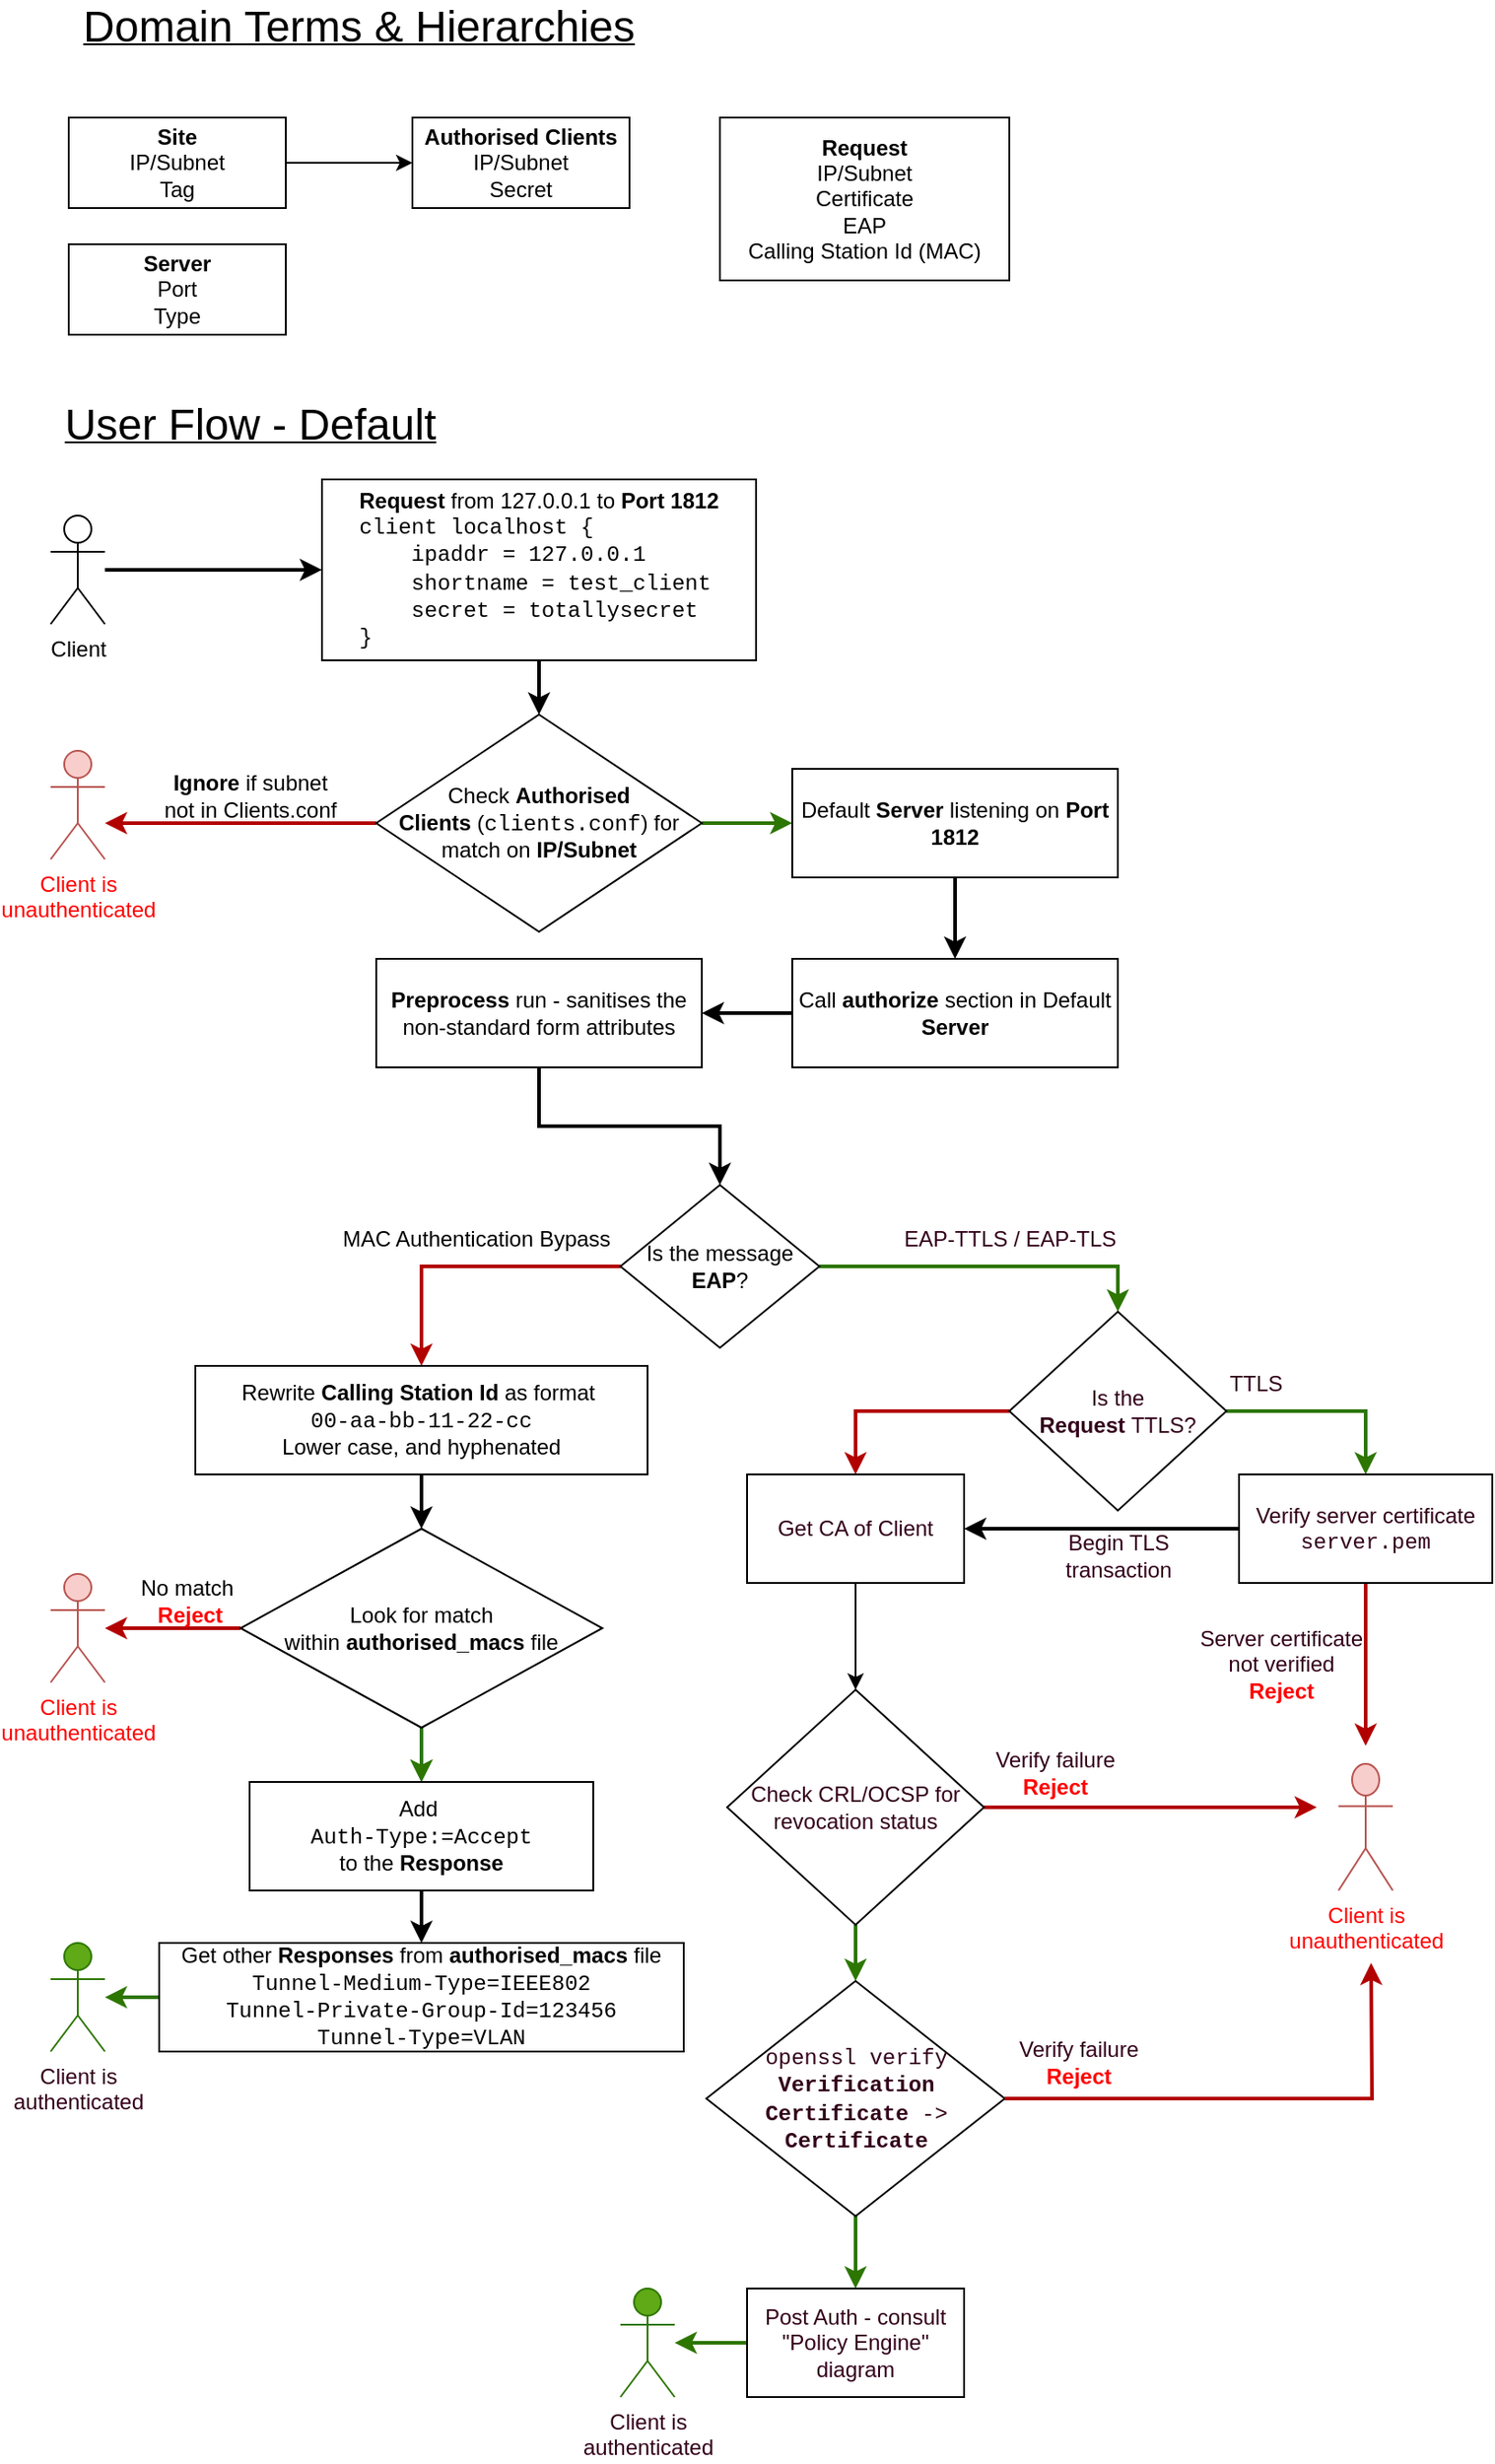<mxfile version="14.9.9" type="device"><diagram id="Du-a1JDoJAn4Pr15lbHw" name="Page-1"><mxGraphModel dx="2703" dy="1683" grid="1" gridSize="10" guides="1" tooltips="1" connect="1" arrows="1" fold="1" page="1" pageScale="1" pageWidth="827" pageHeight="1169" math="0" shadow="0"><root><mxCell id="0"/><mxCell id="1" parent="0"/><mxCell id="gJeypE9olJQ29vzTaXXk-9" value="" style="edgeStyle=orthogonalEdgeStyle;rounded=0;orthogonalLoop=1;jettySize=auto;html=1;" parent="1" source="gJeypE9olJQ29vzTaXXk-10" target="gJeypE9olJQ29vzTaXXk-11" edge="1"><mxGeometry relative="1" as="geometry"/></mxCell><mxCell id="gJeypE9olJQ29vzTaXXk-10" value="&lt;b&gt;Site&lt;br&gt;&lt;/b&gt;IP/Subnet&lt;br&gt;Tag" style="rounded=0;whiteSpace=wrap;html=1;" parent="1" vertex="1"><mxGeometry x="40" y="100" width="120" height="50" as="geometry"/></mxCell><mxCell id="gJeypE9olJQ29vzTaXXk-11" value="&lt;b&gt;Authorised Clients&lt;/b&gt;&lt;br&gt;IP/Subnet&lt;br&gt;Secret" style="whiteSpace=wrap;html=1;rounded=0;" parent="1" vertex="1"><mxGeometry x="230" y="100" width="120" height="50" as="geometry"/></mxCell><mxCell id="gJeypE9olJQ29vzTaXXk-12" value="&lt;font style=&quot;font-size: 24px&quot;&gt;Domain Terms &amp;amp; Hierarchies&lt;/font&gt;" style="text;html=1;align=center;verticalAlign=middle;resizable=0;points=[];autosize=1;strokeColor=none;fontStyle=4" parent="1" vertex="1"><mxGeometry x="40" y="40" width="320" height="20" as="geometry"/></mxCell><mxCell id="gJeypE9olJQ29vzTaXXk-15" value="&lt;font style=&quot;font-size: 24px&quot;&gt;User Flow - Default&lt;/font&gt;" style="text;html=1;align=center;verticalAlign=middle;resizable=0;points=[];autosize=1;strokeColor=none;fontStyle=4" parent="1" vertex="1"><mxGeometry x="30" y="260" width="220" height="20" as="geometry"/></mxCell><mxCell id="gJeypE9olJQ29vzTaXXk-16" style="edgeStyle=orthogonalEdgeStyle;rounded=0;orthogonalLoop=1;jettySize=auto;html=1;entryX=0;entryY=0.5;entryDx=0;entryDy=0;strokeWidth=2;" parent="1" source="gJeypE9olJQ29vzTaXXk-17" target="gJeypE9olJQ29vzTaXXk-19" edge="1"><mxGeometry relative="1" as="geometry"><mxPoint x="210" y="300" as="targetPoint"/></mxGeometry></mxCell><mxCell id="gJeypE9olJQ29vzTaXXk-17" value="Client" style="shape=umlActor;verticalLabelPosition=bottom;verticalAlign=top;html=1;outlineConnect=0;" parent="1" vertex="1"><mxGeometry x="30" y="320" width="30" height="60" as="geometry"/></mxCell><mxCell id="gJeypE9olJQ29vzTaXXk-18" style="edgeStyle=orthogonalEdgeStyle;rounded=0;orthogonalLoop=1;jettySize=auto;html=1;strokeWidth=2;entryX=0.5;entryY=0;entryDx=0;entryDy=0;" parent="1" source="gJeypE9olJQ29vzTaXXk-19" target="gJeypE9olJQ29vzTaXXk-28" edge="1"><mxGeometry relative="1" as="geometry"><mxPoint x="300" y="440" as="targetPoint"/></mxGeometry></mxCell><mxCell id="gJeypE9olJQ29vzTaXXk-19" value="&lt;div style=&quot;text-align: left&quot;&gt;&lt;b&gt;Request&lt;/b&gt; from 127.0.0.1 to&lt;b&gt;&amp;nbsp;Port 1812&lt;/b&gt;&lt;/div&gt;&lt;font face=&quot;Courier New&quot;&gt;&lt;div style=&quot;text-align: left&quot;&gt;&lt;span&gt;client localhost {&lt;/span&gt;&lt;br&gt;&lt;/div&gt;&lt;/font&gt;&lt;div style=&quot;text-align: left&quot;&gt;&lt;span&gt;&lt;font face=&quot;Courier New&quot;&gt;&amp;nbsp; &amp;nbsp; ipaddr = 127.0.0.1&lt;/font&gt;&lt;/span&gt;&lt;/div&gt;&lt;div style=&quot;text-align: left&quot;&gt;&lt;span&gt;&lt;font face=&quot;Courier New&quot;&gt;&amp;nbsp; &amp;nbsp; shortname = test_client&lt;/font&gt;&lt;/span&gt;&lt;/div&gt;&lt;div style=&quot;text-align: left&quot;&gt;&lt;span&gt;&lt;font face=&quot;Courier New&quot;&gt;&amp;nbsp; &amp;nbsp; secret = totallysecret&lt;/font&gt;&lt;/span&gt;&lt;/div&gt;&lt;div style=&quot;text-align: left&quot;&gt;&lt;span&gt;&lt;font face=&quot;Courier New&quot;&gt;}&lt;/font&gt;&lt;/span&gt;&lt;/div&gt;" style="rounded=0;whiteSpace=wrap;html=1;" parent="1" vertex="1"><mxGeometry x="180" y="300" width="240" height="100" as="geometry"/></mxCell><mxCell id="gJeypE9olJQ29vzTaXXk-23" value="" style="edgeStyle=orthogonalEdgeStyle;rounded=0;orthogonalLoop=1;jettySize=auto;html=1;strokeWidth=2;fillColor=#60a917;strokeColor=#2D7600;" parent="1" source="gJeypE9olJQ29vzTaXXk-28" target="gJeypE9olJQ29vzTaXXk-22" edge="1"><mxGeometry relative="1" as="geometry"><mxPoint x="300" y="500" as="sourcePoint"/></mxGeometry></mxCell><mxCell id="gJeypE9olJQ29vzTaXXk-21" value="&lt;b&gt;Server&lt;br&gt;&lt;/b&gt;Port&lt;br&gt;Type" style="rounded=0;whiteSpace=wrap;html=1;" parent="1" vertex="1"><mxGeometry x="40" y="170" width="120" height="50" as="geometry"/></mxCell><mxCell id="gJeypE9olJQ29vzTaXXk-33" value="" style="edgeStyle=orthogonalEdgeStyle;rounded=0;orthogonalLoop=1;jettySize=auto;html=1;strokeWidth=2;" parent="1" source="gJeypE9olJQ29vzTaXXk-22" target="gJeypE9olJQ29vzTaXXk-32" edge="1"><mxGeometry relative="1" as="geometry"/></mxCell><mxCell id="gJeypE9olJQ29vzTaXXk-22" value="Default &lt;b&gt;Server&lt;/b&gt;&amp;nbsp;listening on &lt;b&gt;Port 1812&lt;/b&gt;" style="whiteSpace=wrap;html=1;rounded=0;" parent="1" vertex="1"><mxGeometry x="440" y="460" width="180" height="60" as="geometry"/></mxCell><mxCell id="gJeypE9olJQ29vzTaXXk-24" style="edgeStyle=orthogonalEdgeStyle;rounded=0;orthogonalLoop=1;jettySize=auto;html=1;fillColor=#e51400;strokeColor=#B20000;strokeWidth=2;exitX=0;exitY=0.5;exitDx=0;exitDy=0;" parent="1" edge="1"><mxGeometry relative="1" as="geometry"><mxPoint x="60" y="490" as="targetPoint"/><mxPoint x="210" y="490" as="sourcePoint"/></mxGeometry></mxCell><mxCell id="gJeypE9olJQ29vzTaXXk-25" value="&lt;b&gt;Ignore&lt;/b&gt; if subnet &lt;br&gt;not in Clients.conf" style="text;html=1;align=center;verticalAlign=middle;resizable=0;points=[];autosize=1;strokeColor=none;" parent="1" vertex="1"><mxGeometry x="85" y="460" width="110" height="30" as="geometry"/></mxCell><mxCell id="gJeypE9olJQ29vzTaXXk-26" value="&lt;font color=&quot;#ff0000&quot;&gt;Client is &lt;br&gt;unauthenticated&lt;/font&gt;" style="shape=umlActor;verticalLabelPosition=bottom;verticalAlign=top;html=1;outlineConnect=0;fillColor=#f8cecc;strokeColor=#b85450;" parent="1" vertex="1"><mxGeometry x="30" y="450" width="30" height="60" as="geometry"/></mxCell><mxCell id="gJeypE9olJQ29vzTaXXk-28" value="&lt;span style=&quot;background-color: rgb(255 , 255 , 255)&quot;&gt;&lt;span style=&quot;color: rgb(0 , 0 , 0) ; font-family: &amp;#34;helvetica&amp;#34; ; font-size: 12px ; font-style: normal ; font-weight: 400 ; letter-spacing: normal ; text-align: center ; text-indent: 0px ; text-transform: none ; word-spacing: 0px ; display: inline ; float: none&quot;&gt;Check&amp;nbsp;&lt;/span&gt;&lt;b style=&quot;color: rgb(0 , 0 , 0) ; font-family: &amp;#34;helvetica&amp;#34; ; font-size: 12px ; font-style: normal ; letter-spacing: normal ; text-align: center ; text-indent: 0px ; text-transform: none ; word-spacing: 0px&quot;&gt;Authorised Clients&lt;span&gt;&amp;nbsp;&lt;/span&gt;&lt;/b&gt;&lt;span style=&quot;color: rgb(0 , 0 , 0) ; font-family: &amp;#34;helvetica&amp;#34; ; font-size: 12px ; font-style: normal ; font-weight: 400 ; letter-spacing: normal ; text-align: center ; text-indent: 0px ; text-transform: none ; word-spacing: 0px ; display: inline ; float: none&quot;&gt;(&lt;/span&gt;&lt;font face=&quot;Courier New&quot; style=&quot;color: rgb(0 , 0 , 0) ; font-size: 12px ; font-style: normal ; font-weight: 400 ; letter-spacing: normal ; text-align: center ; text-indent: 0px ; text-transform: none ; word-spacing: 0px&quot;&gt;clients.conf&lt;/font&gt;&lt;span style=&quot;color: rgb(0 , 0 , 0) ; font-family: &amp;#34;helvetica&amp;#34; ; font-size: 12px ; font-style: normal ; font-weight: 400 ; letter-spacing: normal ; text-align: center ; text-indent: 0px ; text-transform: none ; word-spacing: 0px ; display: inline ; float: none&quot;&gt;) for match on&lt;span&gt;&amp;nbsp;&lt;/span&gt;&lt;/span&gt;&lt;b style=&quot;color: rgb(0 , 0 , 0) ; font-family: &amp;#34;helvetica&amp;#34; ; font-size: 12px ; font-style: normal ; letter-spacing: normal ; text-align: center ; text-indent: 0px ; text-transform: none ; word-spacing: 0px&quot;&gt;IP/Subnet&lt;/b&gt;&lt;/span&gt;" style="rhombus;whiteSpace=wrap;html=1;align=center;" parent="1" vertex="1"><mxGeometry x="210" y="430" width="180" height="120" as="geometry"/></mxCell><mxCell id="gJeypE9olJQ29vzTaXXk-35" value="" style="edgeStyle=orthogonalEdgeStyle;rounded=0;orthogonalLoop=1;jettySize=auto;html=1;strokeWidth=2;" parent="1" source="gJeypE9olJQ29vzTaXXk-32" target="gJeypE9olJQ29vzTaXXk-34" edge="1"><mxGeometry relative="1" as="geometry"/></mxCell><mxCell id="gJeypE9olJQ29vzTaXXk-32" value="Call &lt;b&gt;authorize &lt;/b&gt;section in Default &lt;b&gt;Server&lt;/b&gt;" style="whiteSpace=wrap;html=1;rounded=0;" parent="1" vertex="1"><mxGeometry x="440" y="565" width="180" height="60" as="geometry"/></mxCell><mxCell id="gJeypE9olJQ29vzTaXXk-41" value="" style="edgeStyle=orthogonalEdgeStyle;rounded=0;orthogonalLoop=1;jettySize=auto;html=1;strokeWidth=2;" parent="1" source="gJeypE9olJQ29vzTaXXk-34" target="gJeypE9olJQ29vzTaXXk-40" edge="1"><mxGeometry relative="1" as="geometry"/></mxCell><mxCell id="gJeypE9olJQ29vzTaXXk-34" value="&lt;b&gt;Preprocess &lt;/b&gt;run - sanitises the non-standard form attributes" style="whiteSpace=wrap;html=1;rounded=0;" parent="1" vertex="1"><mxGeometry x="210" y="565" width="180" height="60" as="geometry"/></mxCell><mxCell id="gJeypE9olJQ29vzTaXXk-43" value="" style="edgeStyle=orthogonalEdgeStyle;rounded=0;orthogonalLoop=1;jettySize=auto;html=1;strokeWidth=2;fillColor=#e51400;strokeColor=#B20000;exitX=0;exitY=0.5;exitDx=0;exitDy=0;" parent="1" source="gJeypE9olJQ29vzTaXXk-40" target="gJeypE9olJQ29vzTaXXk-42" edge="1"><mxGeometry relative="1" as="geometry"/></mxCell><mxCell id="gJeypE9olJQ29vzTaXXk-46" value="" style="edgeStyle=orthogonalEdgeStyle;rounded=0;orthogonalLoop=1;jettySize=auto;html=1;strokeWidth=2;fillColor=#60a917;strokeColor=#2D7600;entryX=0.5;entryY=0;entryDx=0;entryDy=0;" parent="1" source="gJeypE9olJQ29vzTaXXk-40" target="gJeypE9olJQ29vzTaXXk-67" edge="1"><mxGeometry relative="1" as="geometry"><mxPoint x="690" y="790" as="targetPoint"/></mxGeometry></mxCell><mxCell id="gJeypE9olJQ29vzTaXXk-40" value="Is the message &lt;b&gt;EAP&lt;/b&gt;?" style="rhombus;whiteSpace=wrap;html=1;rounded=0;" parent="1" vertex="1"><mxGeometry x="345" y="690" width="110" height="90" as="geometry"/></mxCell><mxCell id="gJeypE9olJQ29vzTaXXk-49" value="" style="edgeStyle=orthogonalEdgeStyle;rounded=0;orthogonalLoop=1;jettySize=auto;html=1;strokeWidth=2;entryX=0.5;entryY=0;entryDx=0;entryDy=0;" parent="1" source="gJeypE9olJQ29vzTaXXk-42" target="gJeypE9olJQ29vzTaXXk-50" edge="1"><mxGeometry relative="1" as="geometry"><mxPoint x="235" y="890" as="targetPoint"/></mxGeometry></mxCell><mxCell id="gJeypE9olJQ29vzTaXXk-42" value="Rewrite &lt;b&gt;Calling Station Id &lt;/b&gt;as format&amp;nbsp;&lt;br&gt;&lt;font face=&quot;Courier New&quot;&gt;00-aa-bb-11-22-cc&lt;/font&gt;&lt;br&gt;Lower case, and hyphenated" style="whiteSpace=wrap;html=1;rounded=0;" parent="1" vertex="1"><mxGeometry x="110" y="790" width="250" height="60" as="geometry"/></mxCell><mxCell id="gJeypE9olJQ29vzTaXXk-44" value="MAC Authentication Bypass" style="text;html=1;align=center;verticalAlign=middle;resizable=0;points=[];autosize=1;strokeColor=none;" parent="1" vertex="1"><mxGeometry x="185" y="710" width="160" height="20" as="geometry"/></mxCell><mxCell id="gJeypE9olJQ29vzTaXXk-53" value="" style="edgeStyle=orthogonalEdgeStyle;rounded=0;orthogonalLoop=1;jettySize=auto;html=1;strokeWidth=2;exitX=0;exitY=0.5;exitDx=0;exitDy=0;fillColor=#e51400;strokeColor=#B20000;" parent="1" source="gJeypE9olJQ29vzTaXXk-50" target="gJeypE9olJQ29vzTaXXk-55" edge="1"><mxGeometry relative="1" as="geometry"><mxPoint x="90" y="970" as="targetPoint"/></mxGeometry></mxCell><mxCell id="gJeypE9olJQ29vzTaXXk-57" value="" style="edgeStyle=orthogonalEdgeStyle;rounded=0;orthogonalLoop=1;jettySize=auto;html=1;strokeWidth=2;fillColor=#60a917;strokeColor=#2D7600;" parent="1" source="gJeypE9olJQ29vzTaXXk-50" target="gJeypE9olJQ29vzTaXXk-56" edge="1"><mxGeometry relative="1" as="geometry"/></mxCell><mxCell id="gJeypE9olJQ29vzTaXXk-62" value="" style="edgeStyle=orthogonalEdgeStyle;rounded=0;orthogonalLoop=1;jettySize=auto;html=1;fontColor=#33001A;strokeWidth=2;fillColor=#60a917;strokeColor=#2D7600;" parent="1" source="gJeypE9olJQ29vzTaXXk-50" target="gJeypE9olJQ29vzTaXXk-56" edge="1"><mxGeometry relative="1" as="geometry"/></mxCell><mxCell id="gJeypE9olJQ29vzTaXXk-50" value="&lt;span&gt;Look for match within&amp;nbsp;&lt;/span&gt;&lt;b&gt;authorised_macs&amp;nbsp;&lt;/b&gt;&lt;span&gt;file&lt;/span&gt;" style="rhombus;whiteSpace=wrap;html=1;rounded=0;" parent="1" vertex="1"><mxGeometry x="135" y="880" width="200" height="110" as="geometry"/></mxCell><mxCell id="gJeypE9olJQ29vzTaXXk-54" value="No match&lt;br&gt;&amp;nbsp;&lt;b&gt;&lt;font color=&quot;#ff0000&quot;&gt;Reject&lt;/font&gt;&lt;/b&gt;" style="text;html=1;align=center;verticalAlign=middle;resizable=0;points=[];autosize=1;strokeColor=none;" parent="1" vertex="1"><mxGeometry x="70" y="905" width="70" height="30" as="geometry"/></mxCell><mxCell id="gJeypE9olJQ29vzTaXXk-55" value="&lt;font color=&quot;#ff0000&quot;&gt;Client is &lt;br&gt;unauthenticated&lt;/font&gt;" style="shape=umlActor;verticalLabelPosition=bottom;verticalAlign=top;html=1;outlineConnect=0;fillColor=#f8cecc;strokeColor=#b85450;" parent="1" vertex="1"><mxGeometry x="30" y="905" width="30" height="60" as="geometry"/></mxCell><mxCell id="gJeypE9olJQ29vzTaXXk-61" style="edgeStyle=orthogonalEdgeStyle;rounded=0;orthogonalLoop=1;jettySize=auto;html=1;fontColor=#33001A;strokeWidth=2;fillColor=#60a917;strokeColor=#2D7600;exitX=0;exitY=0.5;exitDx=0;exitDy=0;" parent="1" source="gJeypE9olJQ29vzTaXXk-63" target="gJeypE9olJQ29vzTaXXk-60" edge="1"><mxGeometry relative="1" as="geometry"/></mxCell><mxCell id="gJeypE9olJQ29vzTaXXk-64" value="" style="edgeStyle=orthogonalEdgeStyle;rounded=0;orthogonalLoop=1;jettySize=auto;html=1;fontColor=#33001A;strokeWidth=2;" parent="1" source="gJeypE9olJQ29vzTaXXk-56" target="gJeypE9olJQ29vzTaXXk-63" edge="1"><mxGeometry relative="1" as="geometry"/></mxCell><mxCell id="gJeypE9olJQ29vzTaXXk-56" value="Add&amp;nbsp;&lt;br&gt;&lt;font face=&quot;Courier New&quot;&gt;Auth-Type:=Accept&lt;/font&gt;&lt;br&gt;to the &lt;b&gt;Response&lt;/b&gt;" style="whiteSpace=wrap;html=1;rounded=0;" parent="1" vertex="1"><mxGeometry x="140" y="1020" width="190" height="60" as="geometry"/></mxCell><mxCell id="gJeypE9olJQ29vzTaXXk-60" value="Client is &lt;br&gt;authenticated" style="shape=umlActor;verticalLabelPosition=bottom;verticalAlign=top;html=1;outlineConnect=0;fillColor=#60a917;strokeColor=#2D7600;fontColor=#33001A;" parent="1" vertex="1"><mxGeometry x="30" y="1109" width="30" height="60" as="geometry"/></mxCell><mxCell id="gJeypE9olJQ29vzTaXXk-63" value="Get other &lt;b&gt;Responses &lt;/b&gt;from &lt;b&gt;authorised_macs &lt;/b&gt;file&lt;br&gt;&lt;font face=&quot;Courier New&quot;&gt;Tunnel-Medium-Type=IEEE802&lt;br&gt;Tunnel-Private-Group-Id=123456&lt;br&gt;Tunnel-Type=VLAN&lt;br&gt;&lt;/font&gt;" style="whiteSpace=wrap;html=1;rounded=0;" parent="1" vertex="1"><mxGeometry x="90" y="1109" width="290" height="60" as="geometry"/></mxCell><mxCell id="gJeypE9olJQ29vzTaXXk-73" style="edgeStyle=orthogonalEdgeStyle;rounded=0;orthogonalLoop=1;jettySize=auto;html=1;fontColor=#33001A;strokeWidth=2;exitX=1;exitY=0.5;exitDx=0;exitDy=0;fillColor=#60a917;strokeColor=#2D7600;entryX=0.5;entryY=0;entryDx=0;entryDy=0;" parent="1" source="gJeypE9olJQ29vzTaXXk-67" target="gJeypE9olJQ29vzTaXXk-68" edge="1"><mxGeometry relative="1" as="geometry"/></mxCell><mxCell id="gJeypE9olJQ29vzTaXXk-89" style="edgeStyle=orthogonalEdgeStyle;rounded=0;orthogonalLoop=1;jettySize=auto;html=1;fontColor=#33001A;strokeWidth=2;fillColor=#e51400;strokeColor=#B20000;entryX=0.5;entryY=0;entryDx=0;entryDy=0;" parent="1" source="gJeypE9olJQ29vzTaXXk-67" target="gJeypE9olJQ29vzTaXXk-90" edge="1"><mxGeometry relative="1" as="geometry"><mxPoint x="385" y="870" as="targetPoint"/></mxGeometry></mxCell><mxCell id="gJeypE9olJQ29vzTaXXk-67" value="Is the &lt;b&gt;Request&lt;/b&gt;&amp;nbsp;TTLS?" style="rhombus;whiteSpace=wrap;html=1;fontColor=#33001A;align=center;" parent="1" vertex="1"><mxGeometry x="560" y="760" width="120" height="110" as="geometry"/></mxCell><mxCell id="gJeypE9olJQ29vzTaXXk-87" style="edgeStyle=orthogonalEdgeStyle;rounded=0;orthogonalLoop=1;jettySize=auto;html=1;fontColor=#33001A;strokeWidth=2;entryX=1;entryY=0.5;entryDx=0;entryDy=0;" parent="1" source="gJeypE9olJQ29vzTaXXk-68" target="gJeypE9olJQ29vzTaXXk-90" edge="1"><mxGeometry relative="1" as="geometry"><mxPoint x="690" y="880" as="targetPoint"/></mxGeometry></mxCell><mxCell id="gJeypE9olJQ29vzTaXXk-91" style="edgeStyle=orthogonalEdgeStyle;rounded=0;orthogonalLoop=1;jettySize=auto;html=1;fontColor=#33001A;strokeWidth=2;exitX=0.5;exitY=1;exitDx=0;exitDy=0;fillColor=#e51400;strokeColor=#B20000;" parent="1" source="gJeypE9olJQ29vzTaXXk-68" edge="1"><mxGeometry relative="1" as="geometry"><mxPoint x="757" y="1000" as="targetPoint"/></mxGeometry></mxCell><mxCell id="gJeypE9olJQ29vzTaXXk-68" value="Verify server certificate&lt;br&gt;&lt;font face=&quot;Courier New&quot;&gt;server.pem&lt;/font&gt;" style="rounded=0;whiteSpace=wrap;html=1;fontColor=#33001A;align=center;" parent="1" vertex="1"><mxGeometry x="687" y="850" width="140" height="60" as="geometry"/></mxCell><mxCell id="gJeypE9olJQ29vzTaXXk-80" value="EAP-TTLS / EAP-TLS" style="text;html=1;align=center;verticalAlign=middle;resizable=0;points=[];autosize=1;strokeColor=none;fontColor=#33001A;" parent="1" vertex="1"><mxGeometry x="495" y="710" width="130" height="20" as="geometry"/></mxCell><mxCell id="gJeypE9olJQ29vzTaXXk-81" value="TTLS" style="text;html=1;align=center;verticalAlign=middle;resizable=0;points=[];autosize=1;strokeColor=none;fontColor=#33001A;" parent="1" vertex="1"><mxGeometry x="676" y="790" width="40" height="20" as="geometry"/></mxCell><mxCell id="gJeypE9olJQ29vzTaXXk-82" value="&lt;b&gt;Request&lt;br&gt;&lt;/b&gt;IP/Subnet&lt;br&gt;Certificate&lt;br&gt;EAP&lt;br&gt;Calling Station Id (MAC)" style="rounded=0;whiteSpace=wrap;html=1;" parent="1" vertex="1"><mxGeometry x="400" y="100" width="160" height="90" as="geometry"/></mxCell><mxCell id="r4vbW41spF3yL8iHxloo-12" value="" style="edgeStyle=orthogonalEdgeStyle;rounded=0;orthogonalLoop=1;jettySize=auto;html=1;strokeColor=#2D7600;strokeWidth=2;fillColor=#60a917;" edge="1" parent="1" source="gJeypE9olJQ29vzTaXXk-83" target="r4vbW41spF3yL8iHxloo-11"><mxGeometry relative="1" as="geometry"/></mxCell><mxCell id="gJeypE9olJQ29vzTaXXk-83" value="&lt;span style=&quot;font-family: &amp;#34;courier new&amp;#34;&quot;&gt;openssl verify&lt;/span&gt;&lt;br style=&quot;font-family: &amp;#34;courier new&amp;#34;&quot;&gt;&lt;span style=&quot;font-family: &amp;#34;courier new&amp;#34;&quot;&gt;&lt;b&gt;Verification Certificate&lt;/b&gt; -&amp;gt; &lt;b&gt;Certificate&lt;/b&gt;&lt;/span&gt;" style="rhombus;whiteSpace=wrap;html=1;fontColor=#33001A;align=center;" parent="1" vertex="1"><mxGeometry x="392.5" y="1130" width="165" height="130" as="geometry"/></mxCell><mxCell id="gJeypE9olJQ29vzTaXXk-84" value="&lt;font color=&quot;#ff0000&quot;&gt;Client is &lt;br&gt;unauthenticated&lt;/font&gt;" style="shape=umlActor;verticalLabelPosition=bottom;verticalAlign=top;html=1;outlineConnect=0;fillColor=#f8cecc;strokeColor=#b85450;" parent="1" vertex="1"><mxGeometry x="742" y="1010" width="30" height="70" as="geometry"/></mxCell><mxCell id="gJeypE9olJQ29vzTaXXk-85" value="" style="edgeStyle=orthogonalEdgeStyle;rounded=0;orthogonalLoop=1;jettySize=auto;html=1;strokeWidth=2;exitX=1;exitY=0.5;exitDx=0;exitDy=0;fillColor=#e51400;strokeColor=#B20000;" parent="1" source="gJeypE9olJQ29vzTaXXk-83" edge="1"><mxGeometry relative="1" as="geometry"><mxPoint x="125" y="935" as="sourcePoint"/><mxPoint x="760" y="1120" as="targetPoint"/></mxGeometry></mxCell><mxCell id="gJeypE9olJQ29vzTaXXk-86" value="Verify failure&lt;br&gt;&lt;b&gt;&lt;font color=&quot;#ff0000&quot;&gt;Reject&lt;/font&gt;&lt;/b&gt;" style="text;html=1;align=center;verticalAlign=middle;resizable=0;points=[];autosize=1;strokeColor=none;fontColor=#33001A;" parent="1" vertex="1"><mxGeometry x="557.5" y="1160" width="80" height="30" as="geometry"/></mxCell><mxCell id="gJeypE9olJQ29vzTaXXk-88" value="Begin TLS&lt;br&gt;transaction" style="text;html=1;align=center;verticalAlign=middle;resizable=0;points=[];autosize=1;strokeColor=none;fontColor=#33001A;" parent="1" vertex="1"><mxGeometry x="585" y="880" width="70" height="30" as="geometry"/></mxCell><mxCell id="r4vbW41spF3yL8iHxloo-5" value="" style="edgeStyle=orthogonalEdgeStyle;rounded=0;orthogonalLoop=1;jettySize=auto;html=1;exitX=0.5;exitY=1;exitDx=0;exitDy=0;" edge="1" parent="1" source="gJeypE9olJQ29vzTaXXk-90" target="r4vbW41spF3yL8iHxloo-4"><mxGeometry relative="1" as="geometry"/></mxCell><mxCell id="gJeypE9olJQ29vzTaXXk-90" value="Get CA of Client" style="rounded=0;whiteSpace=wrap;html=1;fontColor=#33001A;align=center;" parent="1" vertex="1"><mxGeometry x="415" y="850" width="120" height="60" as="geometry"/></mxCell><mxCell id="gJeypE9olJQ29vzTaXXk-92" value="Server certificate &lt;br&gt;not verified&lt;br&gt;&lt;b&gt;&lt;font color=&quot;#ff0000&quot;&gt;Reject&lt;/font&gt;&lt;/b&gt;" style="text;html=1;align=center;verticalAlign=middle;resizable=0;points=[];autosize=1;strokeColor=none;fontColor=#33001A;" parent="1" vertex="1"><mxGeometry x="655" y="930" width="110" height="50" as="geometry"/></mxCell><mxCell id="r4vbW41spF3yL8iHxloo-8" style="edgeStyle=orthogonalEdgeStyle;rounded=0;orthogonalLoop=1;jettySize=auto;html=1;strokeColor=#B20000;strokeWidth=2;fillColor=#e51400;" edge="1" parent="1" source="r4vbW41spF3yL8iHxloo-4"><mxGeometry relative="1" as="geometry"><mxPoint x="730" y="1034" as="targetPoint"/></mxGeometry></mxCell><mxCell id="r4vbW41spF3yL8iHxloo-10" style="edgeStyle=orthogonalEdgeStyle;rounded=0;orthogonalLoop=1;jettySize=auto;html=1;entryX=0.5;entryY=0;entryDx=0;entryDy=0;strokeColor=#2D7600;strokeWidth=2;fillColor=#60a917;" edge="1" parent="1" source="r4vbW41spF3yL8iHxloo-4" target="gJeypE9olJQ29vzTaXXk-83"><mxGeometry relative="1" as="geometry"/></mxCell><mxCell id="r4vbW41spF3yL8iHxloo-4" value="Check CRL/OCSP for revocation status" style="rhombus;whiteSpace=wrap;html=1;rounded=0;fontColor=#33001A;" vertex="1" parent="1"><mxGeometry x="404" y="969" width="142" height="130" as="geometry"/></mxCell><mxCell id="r4vbW41spF3yL8iHxloo-9" value="Verify failure&lt;br&gt;&lt;b&gt;&lt;font color=&quot;#ff0000&quot;&gt;Reject&lt;/font&gt;&lt;/b&gt;" style="text;html=1;align=center;verticalAlign=middle;resizable=0;points=[];autosize=1;strokeColor=none;fontColor=#33001A;" vertex="1" parent="1"><mxGeometry x="545" y="1000" width="80" height="30" as="geometry"/></mxCell><mxCell id="r4vbW41spF3yL8iHxloo-14" style="edgeStyle=orthogonalEdgeStyle;rounded=0;orthogonalLoop=1;jettySize=auto;html=1;strokeColor=#2D7600;strokeWidth=2;fillColor=#60a917;" edge="1" parent="1" source="r4vbW41spF3yL8iHxloo-11"><mxGeometry relative="1" as="geometry"><mxPoint x="375" y="1330" as="targetPoint"/></mxGeometry></mxCell><mxCell id="r4vbW41spF3yL8iHxloo-11" value="Post Auth - consult &quot;Policy Engine&quot; diagram" style="whiteSpace=wrap;html=1;fontColor=#33001A;" vertex="1" parent="1"><mxGeometry x="415" y="1300" width="120" height="60" as="geometry"/></mxCell><mxCell id="r4vbW41spF3yL8iHxloo-13" value="Client is &lt;br&gt;authenticated" style="shape=umlActor;verticalLabelPosition=bottom;verticalAlign=top;html=1;outlineConnect=0;fillColor=#60a917;strokeColor=#2D7600;fontColor=#33001A;" vertex="1" parent="1"><mxGeometry x="345" y="1300" width="30" height="60" as="geometry"/></mxCell></root></mxGraphModel></diagram></mxfile>